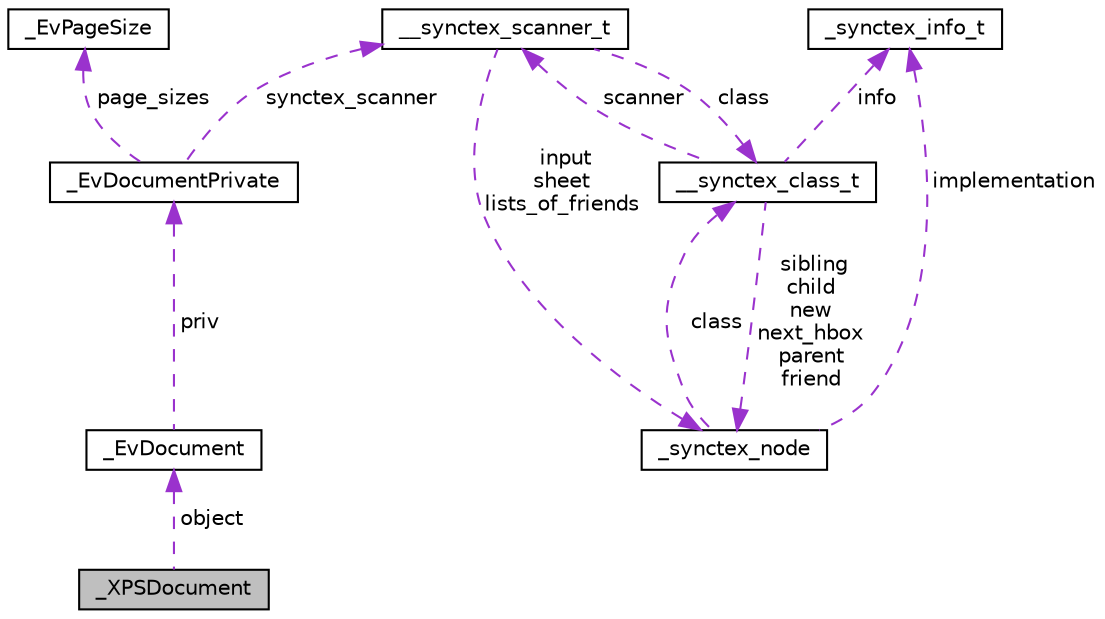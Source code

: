 digraph "_XPSDocument"
{
  edge [fontname="Helvetica",fontsize="10",labelfontname="Helvetica",labelfontsize="10"];
  node [fontname="Helvetica",fontsize="10",shape=record];
  Node1 [label="_XPSDocument",height=0.2,width=0.4,color="black", fillcolor="grey75", style="filled" fontcolor="black"];
  Node2 -> Node1 [dir="back",color="darkorchid3",fontsize="10",style="dashed",label=" object" ,fontname="Helvetica"];
  Node2 [label="_EvDocument",height=0.2,width=0.4,color="black", fillcolor="white", style="filled",URL="$db/d02/struct__EvDocument.html"];
  Node3 -> Node2 [dir="back",color="darkorchid3",fontsize="10",style="dashed",label=" priv" ,fontname="Helvetica"];
  Node3 [label="_EvDocumentPrivate",height=0.2,width=0.4,color="black", fillcolor="white", style="filled",URL="$d6/da7/struct__EvDocumentPrivate.html"];
  Node4 -> Node3 [dir="back",color="darkorchid3",fontsize="10",style="dashed",label=" page_sizes" ,fontname="Helvetica"];
  Node4 [label="_EvPageSize",height=0.2,width=0.4,color="black", fillcolor="white", style="filled",URL="$d8/dec/struct__EvPageSize.html"];
  Node5 -> Node3 [dir="back",color="darkorchid3",fontsize="10",style="dashed",label=" synctex_scanner" ,fontname="Helvetica"];
  Node5 [label="__synctex_scanner_t",height=0.2,width=0.4,color="black", fillcolor="white", style="filled",URL="$d6/ddd/struct____synctex__scanner__t.html"];
  Node6 -> Node5 [dir="back",color="darkorchid3",fontsize="10",style="dashed",label=" input\nsheet\nlists_of_friends" ,fontname="Helvetica"];
  Node6 [label="_synctex_node",height=0.2,width=0.4,color="black", fillcolor="white", style="filled",URL="$dd/d4f/struct__synctex__node.html"];
  Node7 -> Node6 [dir="back",color="darkorchid3",fontsize="10",style="dashed",label=" implementation" ,fontname="Helvetica"];
  Node7 [label="_synctex_info_t",height=0.2,width=0.4,color="black", fillcolor="white", style="filled",URL="$d2/da8/union__synctex__info__t.html"];
  Node8 -> Node6 [dir="back",color="darkorchid3",fontsize="10",style="dashed",label=" class" ,fontname="Helvetica"];
  Node8 [label="__synctex_class_t",height=0.2,width=0.4,color="black", fillcolor="white", style="filled",URL="$d2/dd6/struct____synctex__class__t.html"];
  Node6 -> Node8 [dir="back",color="darkorchid3",fontsize="10",style="dashed",label=" sibling\nchild\nnew\nnext_hbox\nparent\nfriend" ,fontname="Helvetica"];
  Node7 -> Node8 [dir="back",color="darkorchid3",fontsize="10",style="dashed",label=" info" ,fontname="Helvetica"];
  Node5 -> Node8 [dir="back",color="darkorchid3",fontsize="10",style="dashed",label=" scanner" ,fontname="Helvetica"];
  Node8 -> Node5 [dir="back",color="darkorchid3",fontsize="10",style="dashed",label=" class" ,fontname="Helvetica"];
}
